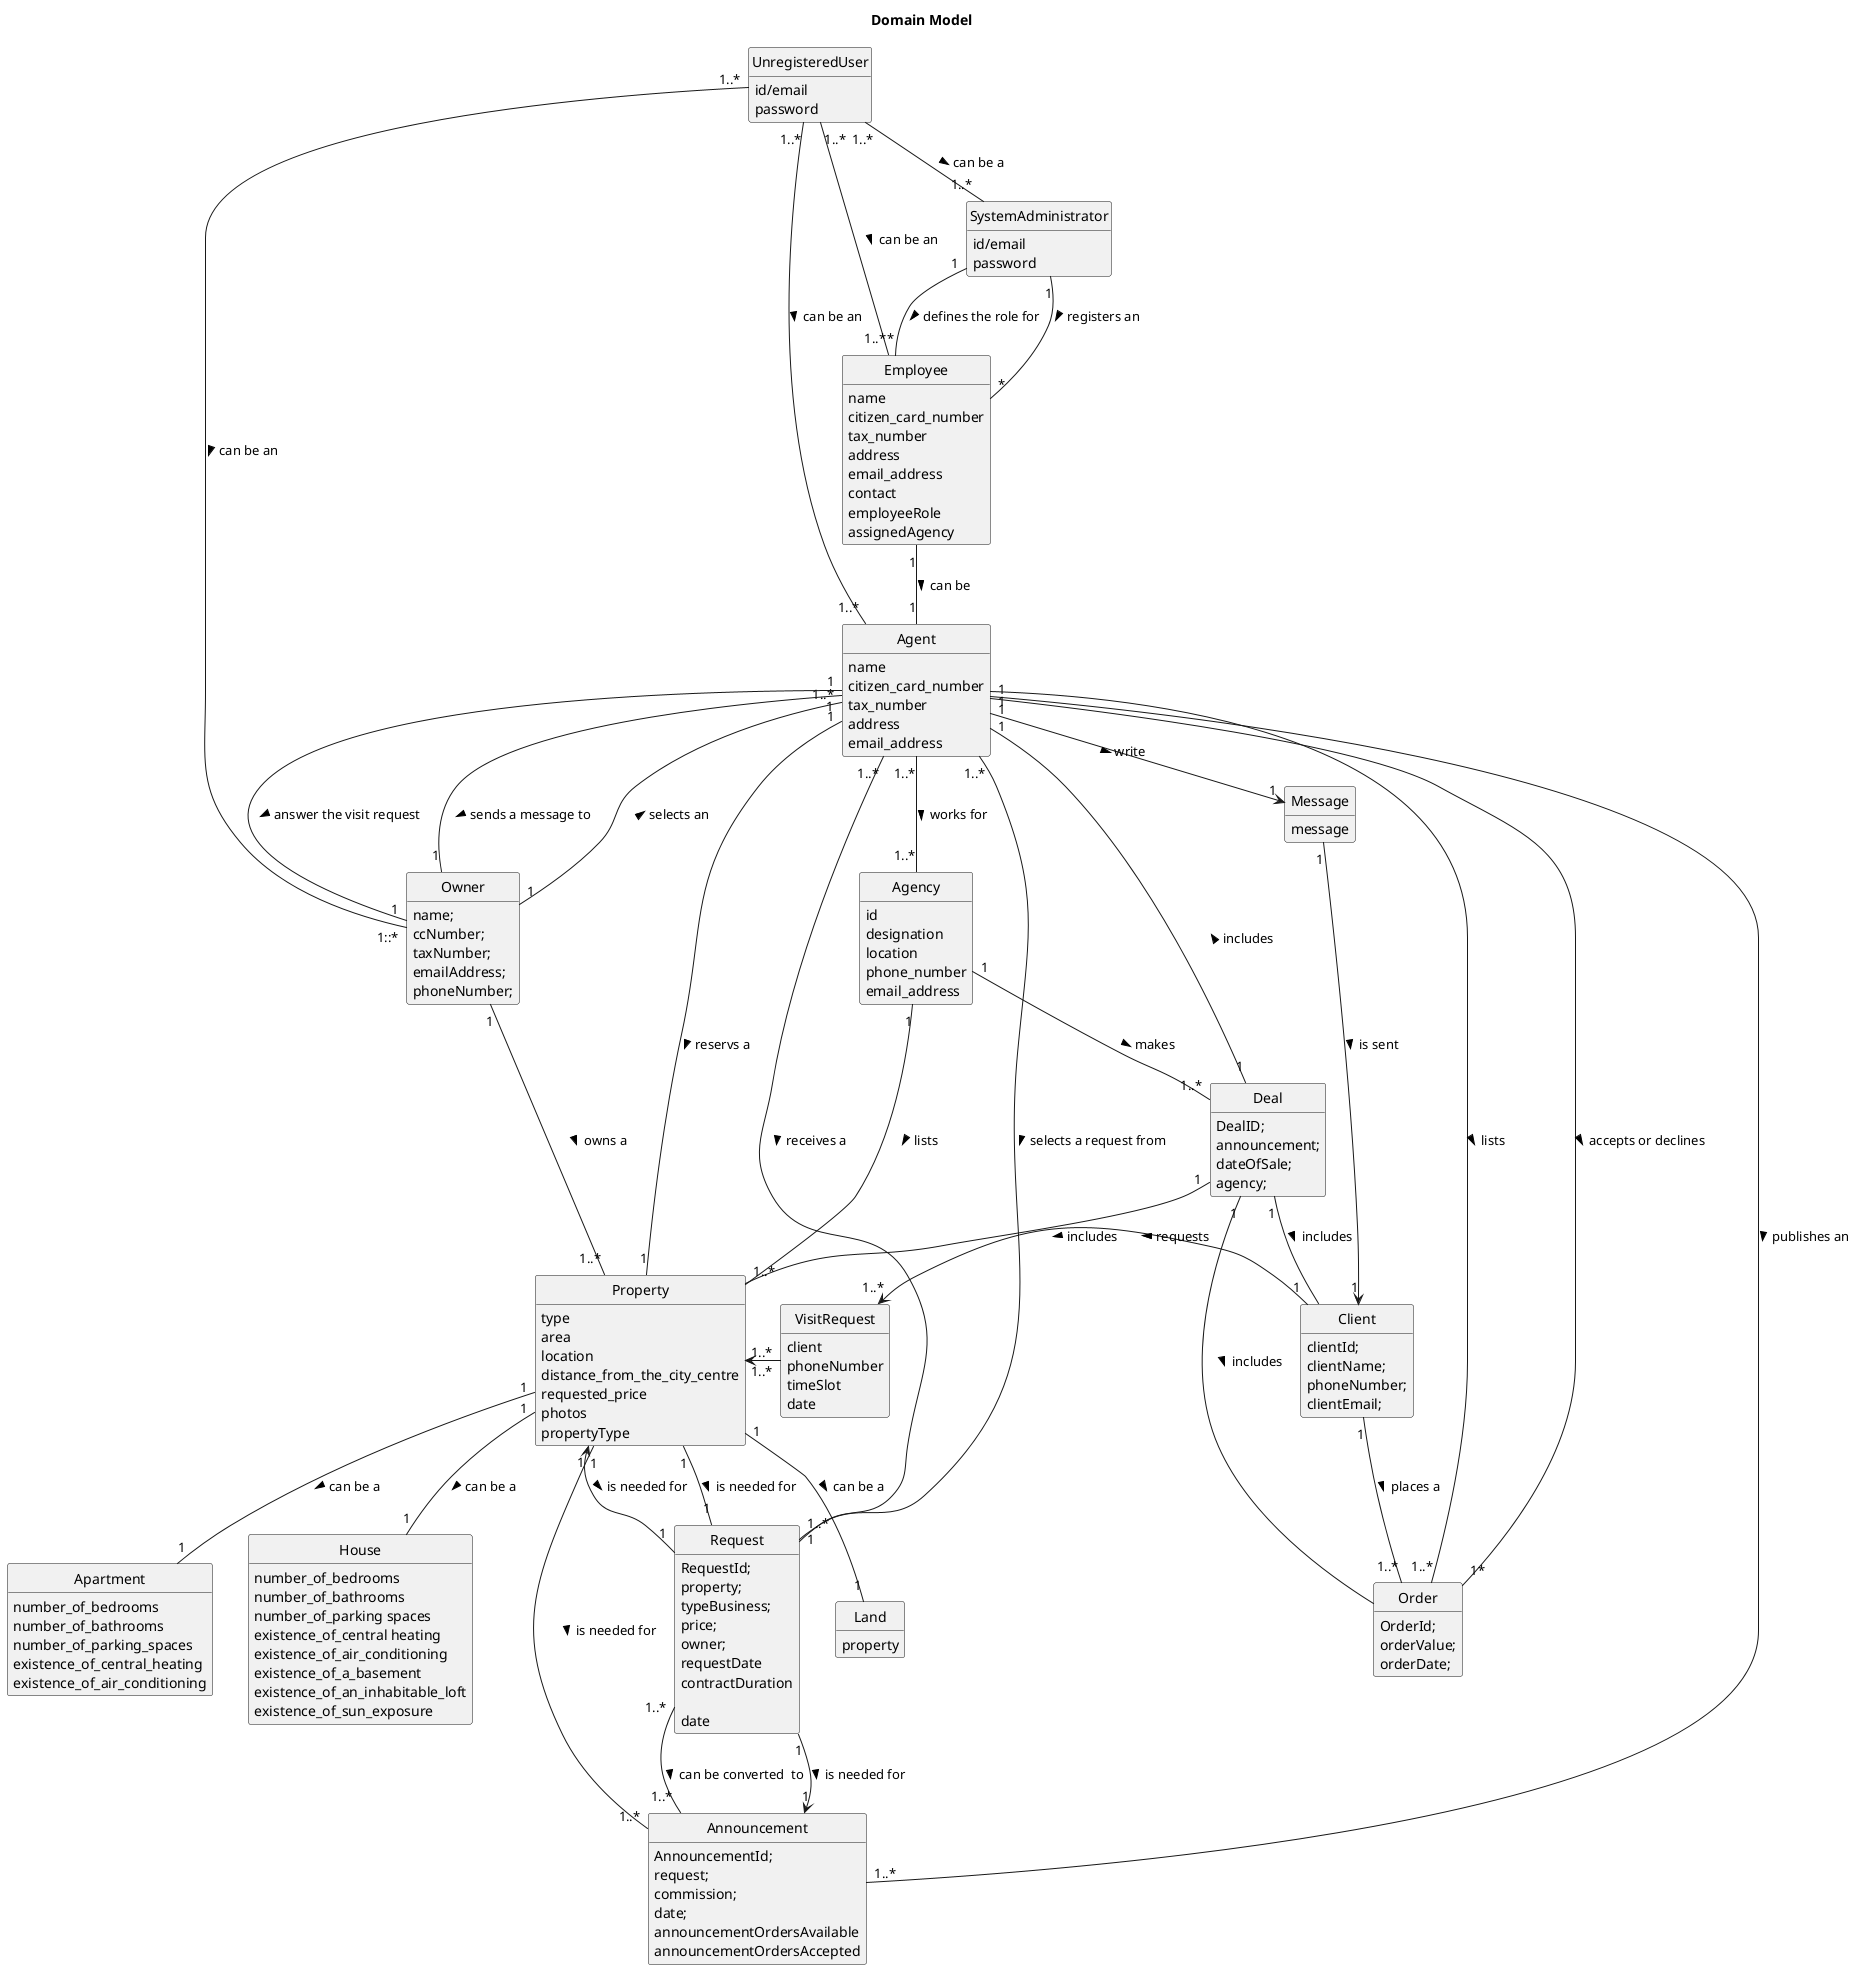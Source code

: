 @startuml
skinparam monochrome true
skinparam packageStyle rectangle
skinparam shadowing false
'skinparam linetype ortho
'left to right direction
skinparam classAttributeIconSize 0
hide circle
hide methods

title Domain Model


class Employee{
name
citizen_card_number
tax_number
address
email_address
contact
employeeRole
assignedAgency
}
class Agent{
name
citizen_card_number
tax_number
address
email_address
}

class SystemAdministrator{
id/email
password
}

class Land{
property
}


class Agency{
id
designation
location
phone_number
email_address
}

class UnregisteredUser{
id/email
password
}


class Property {
    type
    area
    location
    distance_from_the_city_centre
    requested_price
    photos
    propertyType
    }

class Announcement {
       AnnouncementId;
           request;
          commission;
        date;
          announcementOrdersAvailable
         announcementOrdersAccepted


      }

class Apartment{
    number_of_bedrooms
    number_of_bathrooms
    number_of_parking_spaces
    existence_of_central_heating
    existence_of_air_conditioning
}

class House{
    number_of_bedrooms
    number_of_bathrooms
    number_of_parking spaces
    existence_of_central heating
    existence_of_air_conditioning
    existence_of_a_basement
    existence_of_an_inhabitable_loft
    existence_of_sun_exposure
}


class Request{
RequestId;
 property;
 typeBusiness;
 price;
owner;
requestDate
contractDuration

date
}




class Owner{
   name;
     ccNumber;
   taxNumber;
     emailAddress;
 phoneNumber;
}





class Order{
OrderId;
 orderValue;
 orderDate;
}
class Client{
clientId;
 clientName;
 phoneNumber;
 clientEmail;
}

class Deal{
DealID;
    announcement;
    dateOfSale;
    agency;
}

class VisitRequest{
    client
    phoneNumber
    timeSlot
    date
}

class Message{
message
}





Agency "1" -- "1..*" Deal : makes >
Deal "1" -- "Property" : includes >
Deal "1" -- "Client" : includes >
Deal "1" -- "Agent" : includes >
Deal "1" -- "Order" : includes >

VisitRequest "1..*"-l->  "1..*" Property
Client "1" -l-> "1..*" VisitRequest : requests >
Agent "1" -> "1" Message : write >
Message "1" -> "1" Client : is sent >

Agent "1..*" -- "1..*" Request : receives a  >
Agent "1..*" -- "1" Request: selects a request from >
Property "1"-- "1..*"Announcement: is needed for  >
Property "1"-- "1"Request: is needed for  >
Request "1..*"-- "1..*"Announcement: can be converted  to  >
Agent "1" -- "1..*" Announcement : publishes an >

Agent "1..*" -- "1..*" Agency : works for >
SystemAdministrator "1" -- "*" Employee : registers an >
SystemAdministrator "1" -- "*" Employee : defines the role for >
Owner "1" -- "1..*" Property : owns a >
Property "1" -- "1" House :  can be a >
Property "1" -- "1" Apartment :  can be a >
Property "1" -- "1" Land :  can be a >
UnregisteredUser "1..*" -- "1..*" Agent :  can be an >
UnregisteredUser "1..*" -- "1::*" Owner :  can be an >
UnregisteredUser "1..*" -- "1..*" Employee :  can be an >
UnregisteredUser "1..*" -- "1..*" SystemAdministrator :  can be a >

Owner "1" -- "1..*" Agent : selects an  >


Employee "1" -- "1" Agent : can be >

Agency "1" -- "1..*" Property : lists >

Agent "1" -- "1" Owner :  answer the visit request >
Agent "1" -- "1" Owner :  sends a message to  >
Agent "1" -- "1" Property : reservs a >

Request "1" --> "1" Property: is needed for  <
Request"1" --> "1" Announcement: is needed for  >
Client "1" -- "1..*" Order : places a >
Agent "1" -- "1..*" Order : lists >
Agent "1" -- "1*" Order : accepts or declines >


@enduml